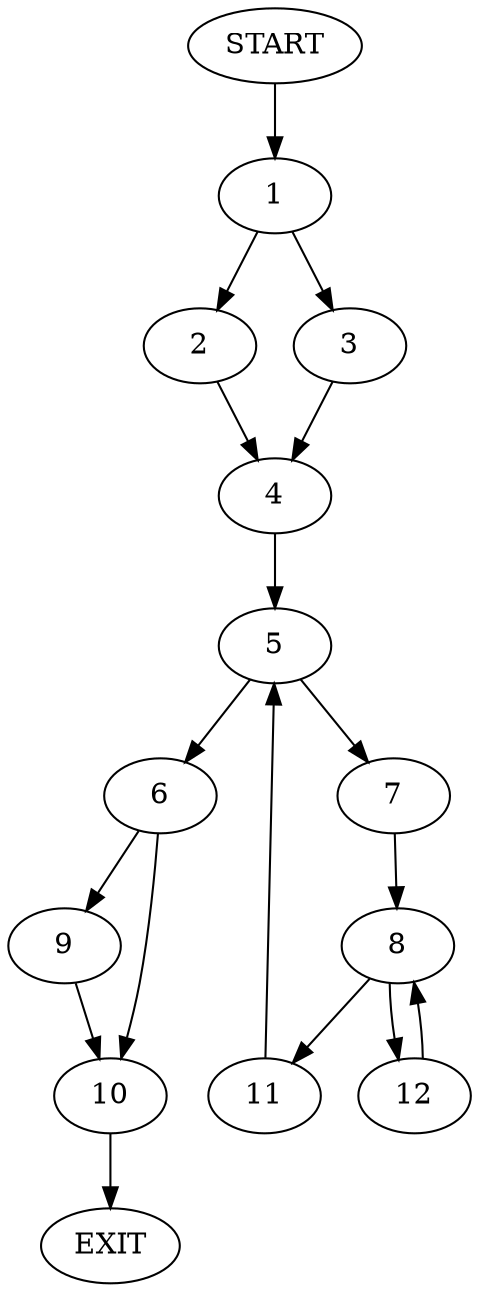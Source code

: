 digraph {
0 [label="START"]
13 [label="EXIT"]
0 -> 1
1 -> 2
1 -> 3
3 -> 4
2 -> 4
4 -> 5
5 -> 6
5 -> 7
7 -> 8
6 -> 9
6 -> 10
8 -> 11
8 -> 12
12 -> 8
11 -> 5
9 -> 10
10 -> 13
}
